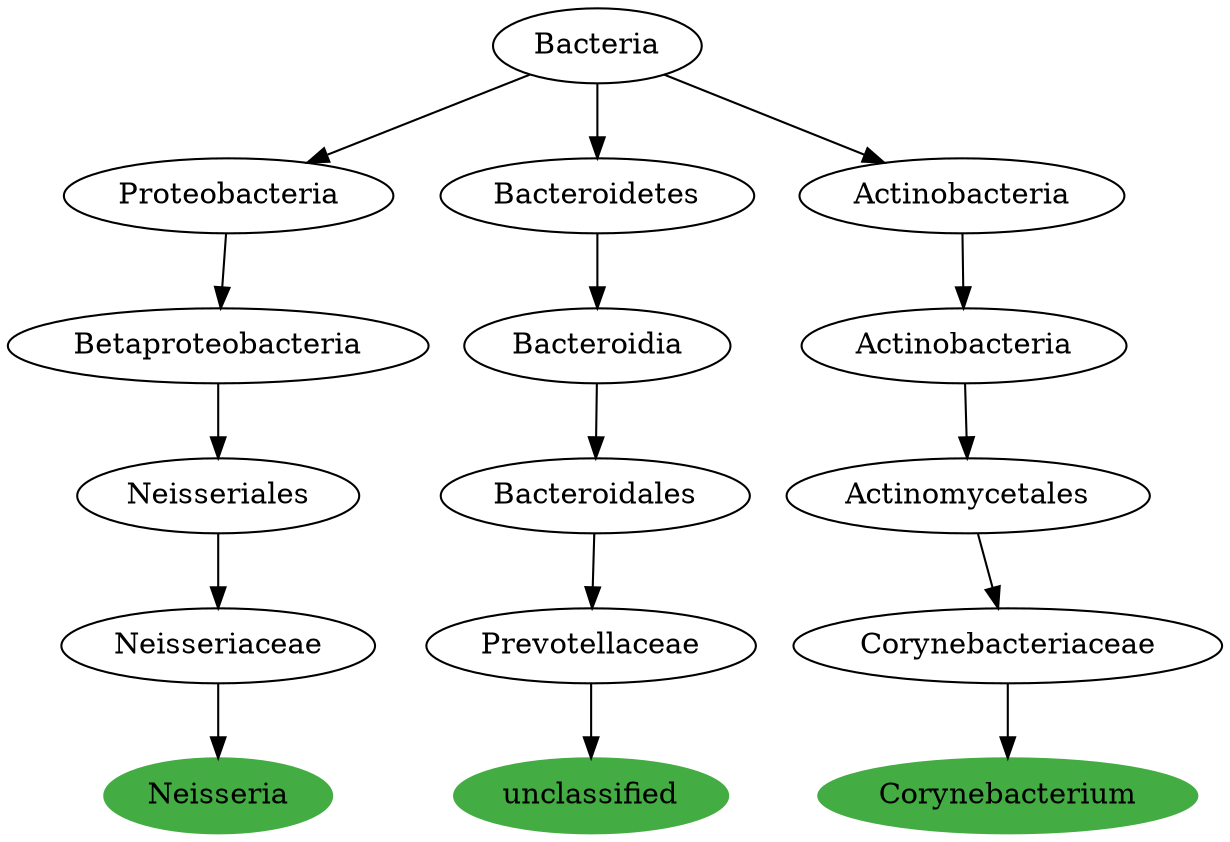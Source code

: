 digraph G { 
	NeisseriaceaeNeisseria [label="Neisseria", color="#43AC43", style=filled];
	NeisserialesNeisseriaceae [label="Neisseriaceae"];
	NeisseriaceaeNeisseria [label="Neisseria"];
	NeisserialesNeisseriaceae -> NeisseriaceaeNeisseria;
	BetaproteobacteriaNeisseriales [label="Neisseriales"];
	NeisserialesNeisseriaceae [label="Neisseriaceae"];
	BetaproteobacteriaNeisseriales -> NeisserialesNeisseriaceae;
	ProteobacteriaBetaproteobacteria [label="Betaproteobacteria"];
	BetaproteobacteriaNeisseriales [label="Neisseriales"];
	ProteobacteriaBetaproteobacteria -> BetaproteobacteriaNeisseriales;
	BacteriaProteobacteria [label="Proteobacteria"];
	ProteobacteriaBetaproteobacteria [label="Betaproteobacteria"];
	BacteriaProteobacteria -> ProteobacteriaBetaproteobacteria;
	Bacteria [label="Bacteria"];
	BacteriaProteobacteria [label="Proteobacteria"];
	Bacteria -> BacteriaProteobacteria;
	Prevotellaceaeunclassified [label="unclassified", color="#43AC43", style=filled];
	BacteroidalesPrevotellaceae [label="Prevotellaceae"];
	Prevotellaceaeunclassified [label="unclassified"];
	BacteroidalesPrevotellaceae -> Prevotellaceaeunclassified;
	BacteroidiaBacteroidales [label="Bacteroidales"];
	BacteroidalesPrevotellaceae [label="Prevotellaceae"];
	BacteroidiaBacteroidales -> BacteroidalesPrevotellaceae;
	BacteroidetesBacteroidia [label="Bacteroidia"];
	BacteroidiaBacteroidales [label="Bacteroidales"];
	BacteroidetesBacteroidia -> BacteroidiaBacteroidales;
	BacteriaBacteroidetes [label="Bacteroidetes"];
	BacteroidetesBacteroidia [label="Bacteroidia"];
	BacteriaBacteroidetes -> BacteroidetesBacteroidia;
	Bacteria [label="Bacteria"];
	BacteriaBacteroidetes [label="Bacteroidetes"];
	Bacteria -> BacteriaBacteroidetes;
	CorynebacteriaceaeCorynebacterium [label="Corynebacterium", color="#43AC43", style=filled];
	ActinomycetalesCorynebacteriaceae [label="Corynebacteriaceae"];
	CorynebacteriaceaeCorynebacterium [label="Corynebacterium"];
	ActinomycetalesCorynebacteriaceae -> CorynebacteriaceaeCorynebacterium;
	ActinobacteriaActinomycetales [label="Actinomycetales"];
	ActinomycetalesCorynebacteriaceae [label="Corynebacteriaceae"];
	ActinobacteriaActinomycetales -> ActinomycetalesCorynebacteriaceae;
	ActinobacteriaActinobacteria [label="Actinobacteria"];
	ActinobacteriaActinomycetales [label="Actinomycetales"];
	ActinobacteriaActinobacteria -> ActinobacteriaActinomycetales;
	BacteriaActinobacteria [label="Actinobacteria"];
	ActinobacteriaActinobacteria [label="Actinobacteria"];
	BacteriaActinobacteria -> ActinobacteriaActinobacteria;
	Bacteria [label="Bacteria"];
	BacteriaActinobacteria [label="Actinobacteria"];
	Bacteria -> BacteriaActinobacteria;

 }